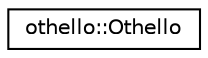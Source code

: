 digraph "Graphical Class Hierarchy"
{
  edge [fontname="Helvetica",fontsize="10",labelfontname="Helvetica",labelfontsize="10"];
  node [fontname="Helvetica",fontsize="10",shape=record];
  rankdir="LR";
  Node1 [label="othello::Othello",height=0.2,width=0.4,color="black", fillcolor="white", style="filled",URL="$d3/d01/classothello_1_1_othello.html"];
}
